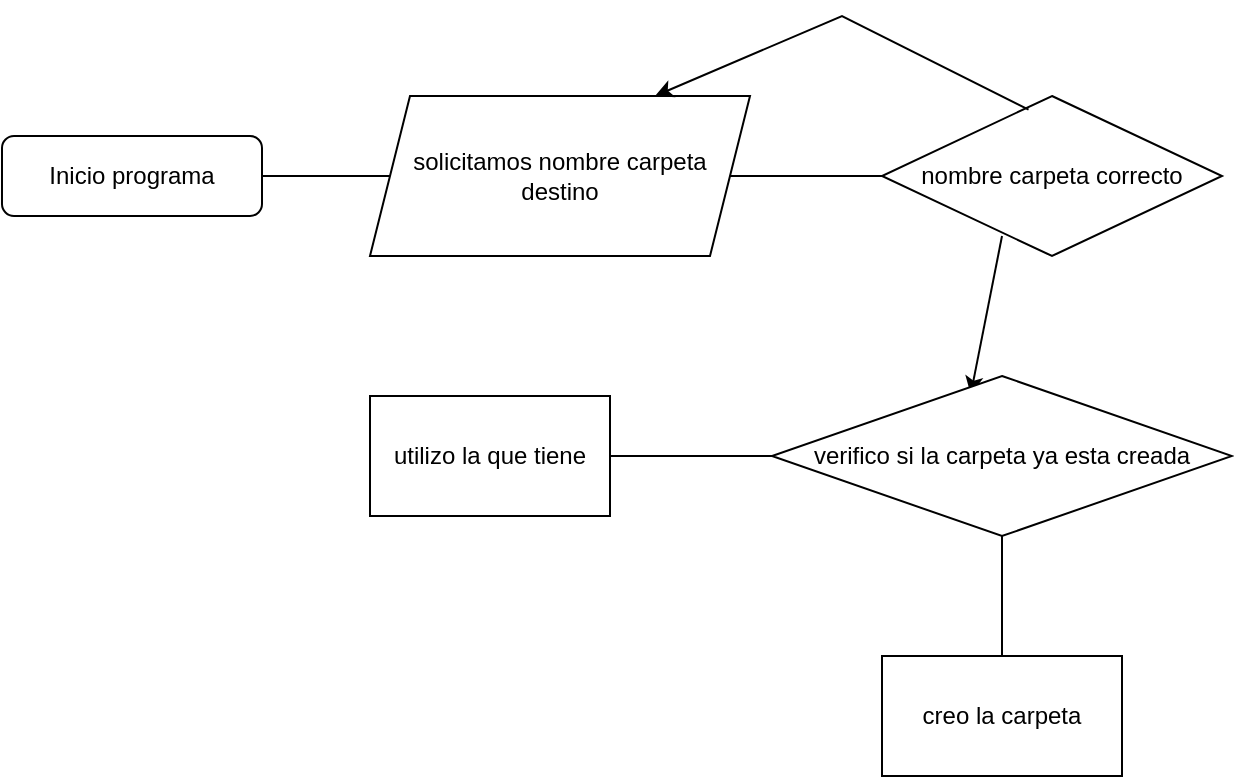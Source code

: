 <mxfile version="24.8.3">
  <diagram id="C5RBs43oDa-KdzZeNtuy" name="Page-1">
    <mxGraphModel dx="1050" dy="530" grid="1" gridSize="10" guides="1" tooltips="1" connect="1" arrows="1" fold="1" page="1" pageScale="1" pageWidth="827" pageHeight="1169" math="0" shadow="0">
      <root>
        <mxCell id="WIyWlLk6GJQsqaUBKTNV-0" />
        <mxCell id="WIyWlLk6GJQsqaUBKTNV-1" parent="WIyWlLk6GJQsqaUBKTNV-0" />
        <mxCell id="d6DbCkCDtipS25WblHt9-0" value="Inicio programa" style="rounded=1;whiteSpace=wrap;html=1;" vertex="1" parent="WIyWlLk6GJQsqaUBKTNV-1">
          <mxGeometry x="40" y="100" width="130" height="40" as="geometry" />
        </mxCell>
        <mxCell id="d6DbCkCDtipS25WblHt9-1" value="solicitamos nombre carpeta destino" style="shape=parallelogram;perimeter=parallelogramPerimeter;whiteSpace=wrap;html=1;fixedSize=1;" vertex="1" parent="WIyWlLk6GJQsqaUBKTNV-1">
          <mxGeometry x="224" y="80" width="190" height="80" as="geometry" />
        </mxCell>
        <mxCell id="d6DbCkCDtipS25WblHt9-2" value="" style="endArrow=none;html=1;rounded=0;exitX=1;exitY=0.5;exitDx=0;exitDy=0;entryX=0;entryY=0.5;entryDx=0;entryDy=0;" edge="1" parent="WIyWlLk6GJQsqaUBKTNV-1" source="d6DbCkCDtipS25WblHt9-0" target="d6DbCkCDtipS25WblHt9-1">
          <mxGeometry width="50" height="50" relative="1" as="geometry">
            <mxPoint x="390" y="330" as="sourcePoint" />
            <mxPoint x="440" y="280" as="targetPoint" />
          </mxGeometry>
        </mxCell>
        <mxCell id="d6DbCkCDtipS25WblHt9-3" value="nombre carpeta correcto" style="rhombus;whiteSpace=wrap;html=1;" vertex="1" parent="WIyWlLk6GJQsqaUBKTNV-1">
          <mxGeometry x="480" y="80" width="170" height="80" as="geometry" />
        </mxCell>
        <mxCell id="d6DbCkCDtipS25WblHt9-4" value="" style="endArrow=none;html=1;rounded=0;exitX=1;exitY=0.5;exitDx=0;exitDy=0;" edge="1" parent="WIyWlLk6GJQsqaUBKTNV-1" source="d6DbCkCDtipS25WblHt9-1" target="d6DbCkCDtipS25WblHt9-3">
          <mxGeometry width="50" height="50" relative="1" as="geometry">
            <mxPoint x="390" y="330" as="sourcePoint" />
            <mxPoint x="440" y="280" as="targetPoint" />
          </mxGeometry>
        </mxCell>
        <mxCell id="d6DbCkCDtipS25WblHt9-6" value="" style="endArrow=classic;html=1;rounded=0;entryX=0.75;entryY=0;entryDx=0;entryDy=0;exitX=0.431;exitY=0.085;exitDx=0;exitDy=0;exitPerimeter=0;" edge="1" parent="WIyWlLk6GJQsqaUBKTNV-1" source="d6DbCkCDtipS25WblHt9-3" target="d6DbCkCDtipS25WblHt9-1">
          <mxGeometry width="50" height="50" relative="1" as="geometry">
            <mxPoint x="390" y="330" as="sourcePoint" />
            <mxPoint x="440" y="280" as="targetPoint" />
            <Array as="points">
              <mxPoint x="460" y="40" />
            </Array>
          </mxGeometry>
        </mxCell>
        <mxCell id="d6DbCkCDtipS25WblHt9-7" value="" style="endArrow=classic;html=1;rounded=0;exitX=0.353;exitY=0.875;exitDx=0;exitDy=0;exitPerimeter=0;entryX=0.432;entryY=0.115;entryDx=0;entryDy=0;entryPerimeter=0;" edge="1" parent="WIyWlLk6GJQsqaUBKTNV-1" source="d6DbCkCDtipS25WblHt9-3" target="d6DbCkCDtipS25WblHt9-11">
          <mxGeometry width="50" height="50" relative="1" as="geometry">
            <mxPoint x="390" y="330" as="sourcePoint" />
            <mxPoint x="540" y="220" as="targetPoint" />
          </mxGeometry>
        </mxCell>
        <mxCell id="d6DbCkCDtipS25WblHt9-11" value="verifico si la carpeta ya esta creada" style="rhombus;whiteSpace=wrap;html=1;" vertex="1" parent="WIyWlLk6GJQsqaUBKTNV-1">
          <mxGeometry x="425" y="220" width="230" height="80" as="geometry" />
        </mxCell>
        <mxCell id="d6DbCkCDtipS25WblHt9-12" value="utilizo la que tiene" style="rounded=0;whiteSpace=wrap;html=1;" vertex="1" parent="WIyWlLk6GJQsqaUBKTNV-1">
          <mxGeometry x="224" y="230" width="120" height="60" as="geometry" />
        </mxCell>
        <mxCell id="d6DbCkCDtipS25WblHt9-13" value="creo la carpeta" style="rounded=0;whiteSpace=wrap;html=1;" vertex="1" parent="WIyWlLk6GJQsqaUBKTNV-1">
          <mxGeometry x="480" y="360" width="120" height="60" as="geometry" />
        </mxCell>
        <mxCell id="d6DbCkCDtipS25WblHt9-14" value="" style="endArrow=none;html=1;rounded=0;exitX=1;exitY=0.5;exitDx=0;exitDy=0;entryX=0;entryY=0.5;entryDx=0;entryDy=0;" edge="1" parent="WIyWlLk6GJQsqaUBKTNV-1" source="d6DbCkCDtipS25WblHt9-12" target="d6DbCkCDtipS25WblHt9-11">
          <mxGeometry width="50" height="50" relative="1" as="geometry">
            <mxPoint x="390" y="330" as="sourcePoint" />
            <mxPoint x="440" y="280" as="targetPoint" />
          </mxGeometry>
        </mxCell>
        <mxCell id="d6DbCkCDtipS25WblHt9-16" value="" style="endArrow=none;html=1;rounded=0;entryX=0.5;entryY=1;entryDx=0;entryDy=0;exitX=0.5;exitY=0;exitDx=0;exitDy=0;" edge="1" parent="WIyWlLk6GJQsqaUBKTNV-1" source="d6DbCkCDtipS25WblHt9-13" target="d6DbCkCDtipS25WblHt9-11">
          <mxGeometry width="50" height="50" relative="1" as="geometry">
            <mxPoint x="390" y="330" as="sourcePoint" />
            <mxPoint x="440" y="280" as="targetPoint" />
          </mxGeometry>
        </mxCell>
      </root>
    </mxGraphModel>
  </diagram>
</mxfile>
